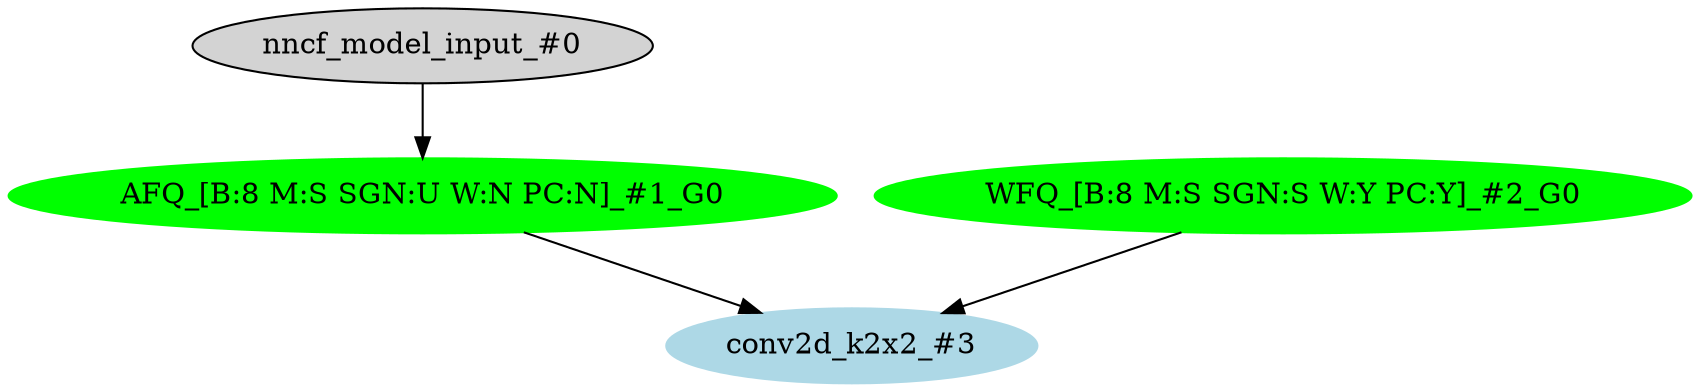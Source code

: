 strict digraph  {
"0 /nncf_model_input" [id=0, label="nncf_model_input_#0", scope="", style=filled, type=nncf_model_input];
"1 SymmetricQuantizer/symmetric_quantize" [color=green, id=1, label="AFQ_[B:8 M:S SGN:U W:N PC:N]_#1_G0", scope=SymmetricQuantizer, style=filled, type=symmetric_quantize];
"2 BasicConvTestModel/NNCFConv2d[conv]/ModuleDict[pre_ops]/UpdateWeight[0]/SymmetricQuantizer[op]/symmetric_quantize" [color=green, id=2, label="WFQ_[B:8 M:S SGN:S W:Y PC:Y]_#2_G0", scope="BasicConvTestModel/NNCFConv2d[conv]/ModuleDict[pre_ops]/UpdateWeight[0]/SymmetricQuantizer[op]", style=filled, type=symmetric_quantize];
"3 BasicConvTestModel/NNCFConv2d[conv]/conv2d" [color=lightblue, id=3, label="conv2d_k2x2_#3", scope="BasicConvTestModel/NNCFConv2d[conv]", style=filled, type=conv2d];
"0 /nncf_model_input" -> "1 SymmetricQuantizer/symmetric_quantize";
"1 SymmetricQuantizer/symmetric_quantize" -> "3 BasicConvTestModel/NNCFConv2d[conv]/conv2d";
"2 BasicConvTestModel/NNCFConv2d[conv]/ModuleDict[pre_ops]/UpdateWeight[0]/SymmetricQuantizer[op]/symmetric_quantize" -> "3 BasicConvTestModel/NNCFConv2d[conv]/conv2d";
}
